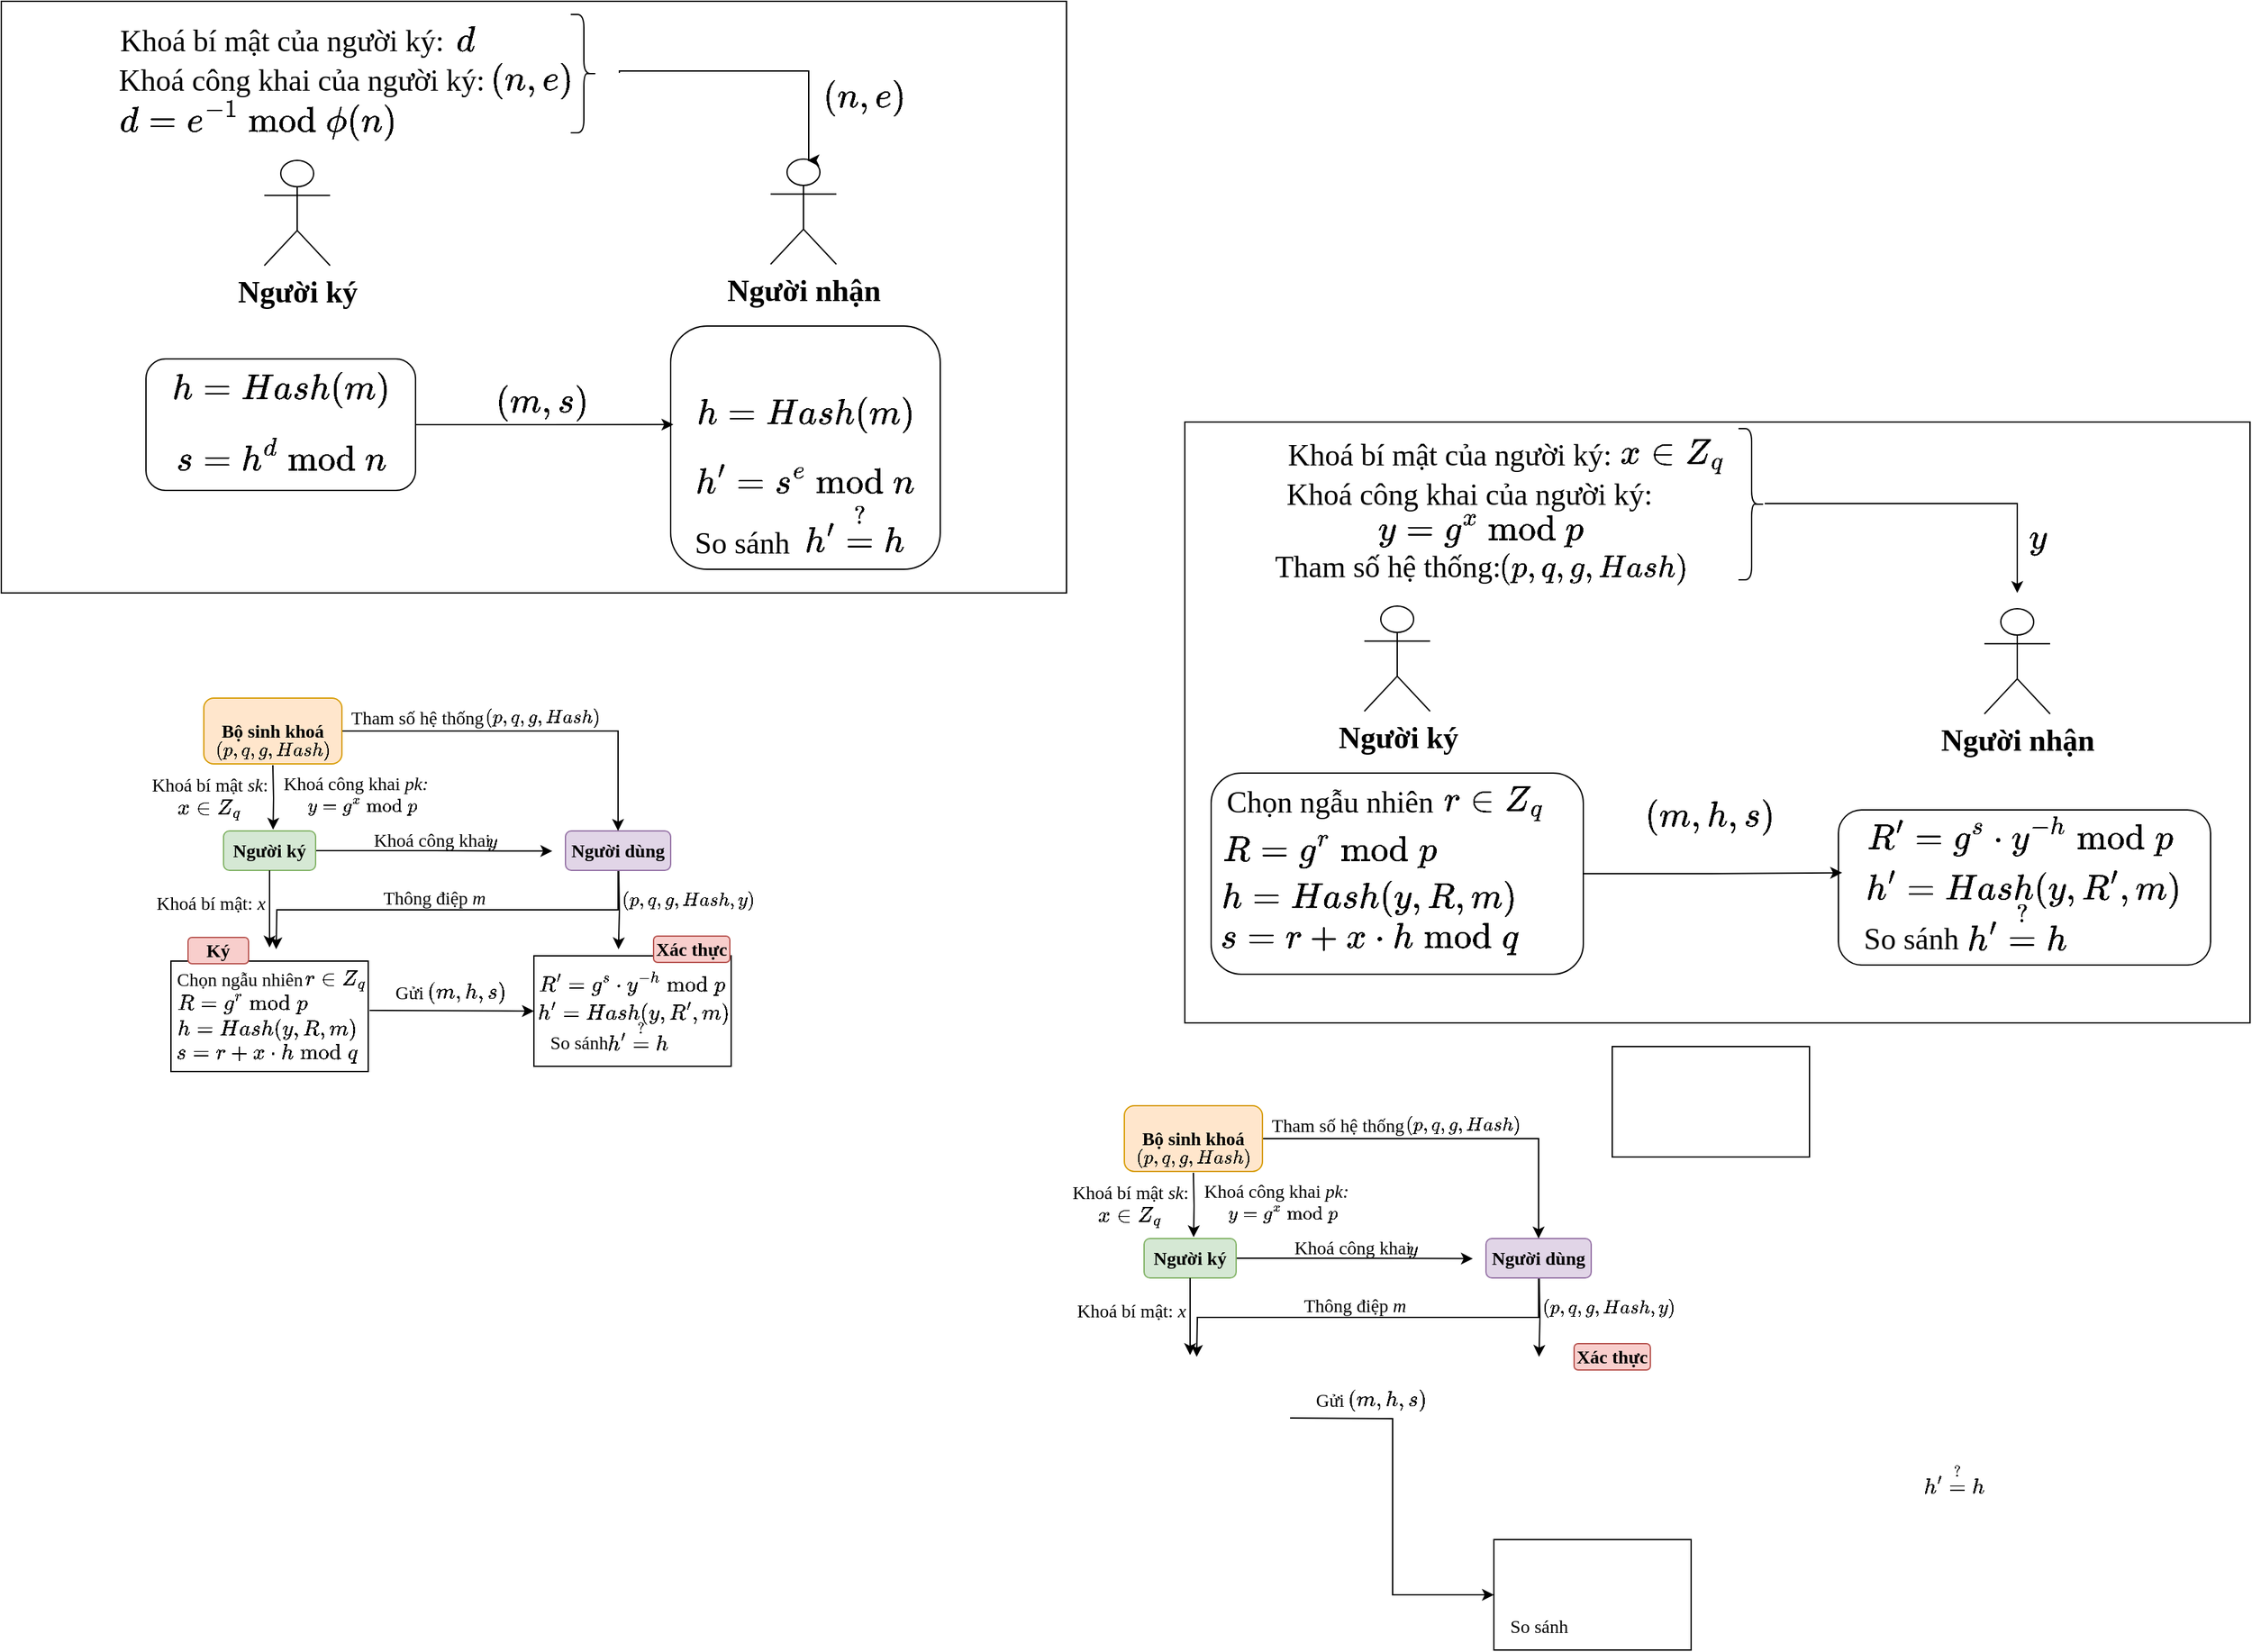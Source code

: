 <mxfile version="28.0.7">
  <diagram name="Page-1" id="D-datX1oWtXWp2vDRGbC">
    <mxGraphModel dx="2253" dy="832" grid="1" gridSize="10" guides="1" tooltips="1" connect="1" arrows="1" fold="1" page="1" pageScale="1" pageWidth="827" pageHeight="1169" math="1" shadow="0">
      <root>
        <mxCell id="0" />
        <mxCell id="1" parent="0" />
        <mxCell id="hGr5ZFkJVj5kxalqOqOy-94" value="" style="rounded=0;whiteSpace=wrap;html=1;" vertex="1" parent="1">
          <mxGeometry x="700" y="560" width="810" height="457" as="geometry" />
        </mxCell>
        <mxCell id="hGr5ZFkJVj5kxalqOqOy-98" value="" style="rounded=1;whiteSpace=wrap;html=1;" vertex="1" parent="1">
          <mxGeometry x="1197" y="855" width="283" height="118" as="geometry" />
        </mxCell>
        <mxCell id="hGr5ZFkJVj5kxalqOqOy-12" value="" style="rounded=0;whiteSpace=wrap;html=1;" vertex="1" parent="1">
          <mxGeometry x="-200" y="240" width="810" height="450" as="geometry" />
        </mxCell>
        <mxCell id="qBwJLGhYPLfwIa4ArQ2N-2" value="&lt;b&gt;&lt;font face=&quot;Times New Roman&quot; style=&quot;font-size: 23px;&quot;&gt;Người ký&lt;/font&gt;&lt;/b&gt;" style="shape=umlActor;verticalLabelPosition=bottom;verticalAlign=top;html=1;outlineConnect=0;" parent="1" vertex="1">
          <mxGeometry y="361" width="50" height="80" as="geometry" />
        </mxCell>
        <mxCell id="qBwJLGhYPLfwIa4ArQ2N-9" value="&lt;font style=&quot;font-size: 23px;&quot;&gt;$$h=Hash(m)$$&lt;/font&gt;&lt;div&gt;&lt;font style=&quot;font-size: 23px;&quot;&gt;$$s=h^d \text{ mod } n$$&lt;/font&gt;&lt;/div&gt;" style="rounded=1;whiteSpace=wrap;html=1;" parent="1" vertex="1">
          <mxGeometry x="-90" y="512" width="205" height="100" as="geometry" />
        </mxCell>
        <mxCell id="qBwJLGhYPLfwIa4ArQ2N-12" value="&lt;b&gt;&lt;font face=&quot;Times New Roman&quot; style=&quot;font-size: 23px;&quot;&gt;Người nhận&lt;/font&gt;&lt;/b&gt;" style="shape=umlActor;verticalLabelPosition=bottom;verticalAlign=top;html=1;outlineConnect=0;" parent="1" vertex="1">
          <mxGeometry x="385" y="360" width="50" height="80" as="geometry" />
        </mxCell>
        <mxCell id="qBwJLGhYPLfwIa4ArQ2N-13" value="&lt;font style=&quot;font-size: 23px;&quot;&gt;$$h=Hash(m)$$&lt;/font&gt;&lt;div&gt;&lt;font style=&quot;font-size: 23px;&quot;&gt;$$h&#39;=s^e \text{ mod } n$$&lt;/font&gt;&lt;/div&gt;" style="rounded=1;whiteSpace=wrap;html=1;" parent="1" vertex="1">
          <mxGeometry x="309" y="487" width="205" height="185" as="geometry" />
        </mxCell>
        <mxCell id="qBwJLGhYPLfwIa4ArQ2N-15" value="&lt;span style=&quot;font-size: 23px; white-space: normal;&quot;&gt;&amp;nbsp;$$h&#39;\stackrel{?}{=} h$$&lt;/span&gt;&lt;br&gt;&lt;div&gt;&lt;span style=&quot;font-size: 23px; white-space: normal;&quot;&gt;&lt;br&gt;&lt;/span&gt;&lt;/div&gt;" style="text;html=1;align=center;verticalAlign=middle;resizable=0;points=[];autosize=1;strokeColor=none;fillColor=none;" parent="1" vertex="1">
          <mxGeometry x="318" y="622" width="260" height="70" as="geometry" />
        </mxCell>
        <mxCell id="hGr5ZFkJVj5kxalqOqOy-1" value="&lt;font face=&quot;Times New Roman&quot; style=&quot;font-size: 23px;&quot;&gt;So sánh&lt;/font&gt;" style="text;html=1;align=center;verticalAlign=middle;resizable=0;points=[];autosize=1;strokeColor=none;fillColor=none;" vertex="1" parent="1">
          <mxGeometry x="313" y="632" width="100" height="40" as="geometry" />
        </mxCell>
        <mxCell id="hGr5ZFkJVj5kxalqOqOy-2" style="edgeStyle=orthogonalEdgeStyle;rounded=0;orthogonalLoop=1;jettySize=auto;html=1;entryX=0.01;entryY=0.405;entryDx=0;entryDy=0;entryPerimeter=0;" edge="1" parent="1" source="qBwJLGhYPLfwIa4ArQ2N-9" target="qBwJLGhYPLfwIa4ArQ2N-13">
          <mxGeometry relative="1" as="geometry" />
        </mxCell>
        <mxCell id="hGr5ZFkJVj5kxalqOqOy-3" value="&lt;font style=&quot;font-size: 23px;&quot;&gt;$$(m,s)$$&lt;/font&gt;" style="text;html=1;align=center;verticalAlign=middle;resizable=0;points=[];autosize=1;strokeColor=none;fillColor=none;" vertex="1" parent="1">
          <mxGeometry x="146" y="525" width="130" height="40" as="geometry" />
        </mxCell>
        <mxCell id="hGr5ZFkJVj5kxalqOqOy-4" value="&lt;font style=&quot;font-size: 23px;&quot;&gt;$$d$$&lt;/font&gt;" style="text;html=1;align=center;verticalAlign=middle;resizable=0;points=[];autosize=1;strokeColor=none;fillColor=none;" vertex="1" parent="1">
          <mxGeometry x="108" y="250" width="90" height="40" as="geometry" />
        </mxCell>
        <mxCell id="hGr5ZFkJVj5kxalqOqOy-10" style="edgeStyle=orthogonalEdgeStyle;rounded=0;orthogonalLoop=1;jettySize=auto;html=1;exitX=1;exitY=0.75;exitDx=0;exitDy=0;" edge="1" parent="1" source="hGr5ZFkJVj5kxalqOqOy-18">
          <mxGeometry relative="1" as="geometry">
            <mxPoint x="413" y="361" as="targetPoint" />
            <mxPoint x="213" y="292.45" as="sourcePoint" />
            <Array as="points">
              <mxPoint x="270" y="293" />
              <mxPoint x="414" y="293" />
            </Array>
          </mxGeometry>
        </mxCell>
        <mxCell id="hGr5ZFkJVj5kxalqOqOy-6" value="&lt;font face=&quot;Times New Roman&quot; style=&quot;font-size: 23px;&quot;&gt;Khoá bí mật của người ký:&lt;/font&gt;" style="text;html=1;align=center;verticalAlign=middle;resizable=0;points=[];autosize=1;strokeColor=none;fillColor=none;" vertex="1" parent="1">
          <mxGeometry x="-122.5" y="250" width="270" height="40" as="geometry" />
        </mxCell>
        <mxCell id="hGr5ZFkJVj5kxalqOqOy-7" value="&lt;font face=&quot;Times New Roman&quot; style=&quot;font-size: 23px;&quot;&gt;Khoá công khai của người ký:&lt;/font&gt;" style="text;html=1;align=center;verticalAlign=middle;resizable=0;points=[];autosize=1;strokeColor=none;fillColor=none;" vertex="1" parent="1">
          <mxGeometry x="-122.5" y="280" width="300" height="40" as="geometry" />
        </mxCell>
        <mxCell id="hGr5ZFkJVj5kxalqOqOy-9" value="&lt;font style=&quot;font-size: 23px;&quot;&gt;$$d=e^{-1} \text{ mod } &amp;nbsp;\phi(n)$$&lt;/font&gt;" style="text;html=1;align=center;verticalAlign=middle;resizable=0;points=[];autosize=1;strokeColor=none;fillColor=none;" vertex="1" parent="1">
          <mxGeometry x="-185.5" y="310" width="360" height="40" as="geometry" />
        </mxCell>
        <mxCell id="hGr5ZFkJVj5kxalqOqOy-11" value="&lt;span style=&quot;caret-color: rgb(0, 0, 0); color: rgb(0, 0, 0); font-family: Helvetica; font-size: 23px; font-style: normal; font-variant-caps: normal; font-weight: 400; letter-spacing: normal; text-align: center; text-indent: 0px; text-transform: none; white-space: nowrap; word-spacing: 0px; -webkit-text-stroke-width: 0px; background-color: rgb(236, 236, 236); text-decoration: none; float: none; display: inline !important;&quot;&gt;$$(n,e)$$&lt;/span&gt;" style="text;whiteSpace=wrap;html=1;" vertex="1" parent="1">
          <mxGeometry x="423" y="270" width="100" height="50" as="geometry" />
        </mxCell>
        <mxCell id="hGr5ZFkJVj5kxalqOqOy-14" value="" style="shape=curlyBracket;whiteSpace=wrap;html=1;rounded=1;flipH=1;labelPosition=right;verticalLabelPosition=middle;align=left;verticalAlign=middle;" vertex="1" parent="1">
          <mxGeometry x="233" y="250" width="20" height="90" as="geometry" />
        </mxCell>
        <mxCell id="hGr5ZFkJVj5kxalqOqOy-18" value="&lt;span style=&quot;caret-color: rgb(0, 0, 0); color: rgb(0, 0, 0); font-family: Helvetica; font-size: 23px; font-style: normal; font-variant-caps: normal; font-weight: 400; letter-spacing: normal; text-align: center; text-indent: 0px; text-transform: none; white-space: nowrap; word-spacing: 0px; -webkit-text-stroke-width: 0px; background-color: rgb(236, 236, 236); text-decoration: none; float: none; display: inline !important;&quot;&gt;$$(n,e)$$&lt;/span&gt;" style="text;whiteSpace=wrap;html=1;" vertex="1" parent="1">
          <mxGeometry x="170" y="257" width="100" height="50" as="geometry" />
        </mxCell>
        <mxCell id="hGr5ZFkJVj5kxalqOqOy-20" value="" style="rounded=0;whiteSpace=wrap;html=1;fontSize=14;" vertex="1" parent="1">
          <mxGeometry x="-71" y="970" width="150" height="84" as="geometry" />
        </mxCell>
        <mxCell id="hGr5ZFkJVj5kxalqOqOy-21" style="edgeStyle=orthogonalEdgeStyle;rounded=0;orthogonalLoop=1;jettySize=auto;html=1;exitX=1;exitY=0.5;exitDx=0;exitDy=0;fontSize=14;" edge="1" parent="1" source="hGr5ZFkJVj5kxalqOqOy-22">
          <mxGeometry relative="1" as="geometry">
            <mxPoint x="219" y="886.333" as="targetPoint" />
          </mxGeometry>
        </mxCell>
        <mxCell id="hGr5ZFkJVj5kxalqOqOy-22" value="&lt;b&gt;&lt;font face=&quot;Times New Roman&quot;&gt;Người ký&lt;/font&gt;&lt;/b&gt;" style="rounded=1;whiteSpace=wrap;html=1;fillColor=#d5e8d4;strokeColor=#82b366;fontSize=14;" vertex="1" parent="1">
          <mxGeometry x="-31" y="871" width="70" height="30" as="geometry" />
        </mxCell>
        <mxCell id="hGr5ZFkJVj5kxalqOqOy-23" style="edgeStyle=orthogonalEdgeStyle;rounded=0;orthogonalLoop=1;jettySize=auto;html=1;exitX=0.5;exitY=1;exitDx=0;exitDy=0;fontSize=14;" edge="1" parent="1" source="hGr5ZFkJVj5kxalqOqOy-25">
          <mxGeometry relative="1" as="geometry">
            <mxPoint x="9" y="961" as="targetPoint" />
          </mxGeometry>
        </mxCell>
        <mxCell id="hGr5ZFkJVj5kxalqOqOy-24" style="edgeStyle=orthogonalEdgeStyle;rounded=0;orthogonalLoop=1;jettySize=auto;html=1;exitX=0.75;exitY=1;exitDx=0;exitDy=0;fontSize=14;" edge="1" parent="1">
          <mxGeometry relative="1" as="geometry">
            <mxPoint x="269.333" y="961" as="targetPoint" />
            <mxPoint x="269.5" y="901" as="sourcePoint" />
          </mxGeometry>
        </mxCell>
        <mxCell id="hGr5ZFkJVj5kxalqOqOy-25" value="&lt;font face=&quot;Times New Roman&quot;&gt;&lt;b&gt;Người dùng&lt;/b&gt;&lt;/font&gt;" style="rounded=1;whiteSpace=wrap;html=1;fillColor=#e1d5e7;strokeColor=#9673a6;fontSize=14;" vertex="1" parent="1">
          <mxGeometry x="229" y="871" width="80" height="30" as="geometry" />
        </mxCell>
        <mxCell id="hGr5ZFkJVj5kxalqOqOy-26" style="edgeStyle=orthogonalEdgeStyle;rounded=0;orthogonalLoop=1;jettySize=auto;html=1;exitX=0.5;exitY=1;exitDx=0;exitDy=0;fontSize=14;" edge="1" parent="1">
          <mxGeometry relative="1" as="geometry">
            <mxPoint x="6.667" y="870" as="targetPoint" />
            <mxPoint x="6.5" y="821" as="sourcePoint" />
          </mxGeometry>
        </mxCell>
        <mxCell id="hGr5ZFkJVj5kxalqOqOy-27" style="edgeStyle=orthogonalEdgeStyle;rounded=0;orthogonalLoop=1;jettySize=auto;html=1;exitX=1;exitY=0.5;exitDx=0;exitDy=0;entryX=0.5;entryY=0;entryDx=0;entryDy=0;fontSize=14;" edge="1" parent="1" source="hGr5ZFkJVj5kxalqOqOy-28" target="hGr5ZFkJVj5kxalqOqOy-25">
          <mxGeometry relative="1" as="geometry" />
        </mxCell>
        <mxCell id="hGr5ZFkJVj5kxalqOqOy-28" value="&lt;font face=&quot;Times New Roman&quot;&gt;&lt;b&gt;Bộ sinh khoá&lt;/b&gt;&lt;/font&gt;" style="rounded=1;whiteSpace=wrap;html=1;fillColor=#ffe6cc;strokeColor=#d79b00;fontSize=14;" vertex="1" parent="1">
          <mxGeometry x="-46" y="770" width="105" height="50" as="geometry" />
        </mxCell>
        <mxCell id="hGr5ZFkJVj5kxalqOqOy-29" value="&lt;font face=&quot;Times New Roman&quot;&gt;Thông điệp &lt;i&gt;m&lt;/i&gt;&lt;/font&gt;" style="text;html=1;align=center;verticalAlign=middle;resizable=0;points=[];autosize=1;strokeColor=none;fillColor=none;fontSize=14;" vertex="1" parent="1">
          <mxGeometry x="79" y="907" width="100" height="30" as="geometry" />
        </mxCell>
        <mxCell id="hGr5ZFkJVj5kxalqOqOy-30" value="&lt;font face=&quot;Times New Roman&quot;&gt;Khoá bí mật &lt;i&gt;sk&lt;/i&gt;:&amp;nbsp;&lt;/font&gt;" style="text;html=1;align=center;verticalAlign=middle;resizable=0;points=[];autosize=1;strokeColor=none;fillColor=none;fontSize=14;" vertex="1" parent="1">
          <mxGeometry x="-100" y="821" width="120" height="30" as="geometry" />
        </mxCell>
        <mxCell id="hGr5ZFkJVj5kxalqOqOy-31" value="&lt;font face=&quot;Times New Roman&quot;&gt;Khoá công khai &lt;i&gt;pk:&lt;/i&gt;&amp;nbsp;&lt;/font&gt;" style="text;html=1;align=center;verticalAlign=middle;resizable=0;points=[];autosize=1;strokeColor=none;fillColor=none;fontSize=14;" vertex="1" parent="1">
          <mxGeometry x="1" y="820" width="140" height="30" as="geometry" />
        </mxCell>
        <mxCell id="hGr5ZFkJVj5kxalqOqOy-32" style="edgeStyle=orthogonalEdgeStyle;rounded=0;orthogonalLoop=1;jettySize=auto;html=1;exitX=0.5;exitY=1;exitDx=0;exitDy=0;entryX=0.588;entryY=-0.017;entryDx=0;entryDy=0;entryPerimeter=0;fontSize=14;" edge="1" parent="1" source="hGr5ZFkJVj5kxalqOqOy-22">
          <mxGeometry relative="1" as="geometry">
            <mxPoint x="3.98" y="959.64" as="targetPoint" />
          </mxGeometry>
        </mxCell>
        <mxCell id="hGr5ZFkJVj5kxalqOqOy-33" value="&lt;font face=&quot;Times New Roman&quot;&gt;Khoá bí mật: &lt;i&gt;x&lt;/i&gt;&lt;/font&gt;" style="text;html=1;align=center;verticalAlign=middle;resizable=0;points=[];autosize=1;strokeColor=none;fillColor=none;fontSize=14;" vertex="1" parent="1">
          <mxGeometry x="-96" y="911" width="110" height="30" as="geometry" />
        </mxCell>
        <mxCell id="hGr5ZFkJVj5kxalqOqOy-34" value="&lt;span style=&quot;font-family: &amp;quot;Times New Roman&amp;quot;;&quot;&gt;$$(p, q, g, Hash)$$&lt;/span&gt;" style="text;html=1;align=center;verticalAlign=middle;resizable=0;points=[];autosize=1;strokeColor=none;fillColor=none;fontSize=14;" vertex="1" parent="1">
          <mxGeometry x="-59" y="795" width="130" height="30" as="geometry" />
        </mxCell>
        <mxCell id="hGr5ZFkJVj5kxalqOqOy-35" value="&lt;font face=&quot;Times New Roman&quot;&gt;Khoá công khai&amp;nbsp;&lt;/font&gt;" style="text;html=1;align=center;verticalAlign=middle;resizable=0;points=[];autosize=1;strokeColor=none;fillColor=none;fontSize=14;" vertex="1" parent="1">
          <mxGeometry x="69" y="863.33" width="120" height="30" as="geometry" />
        </mxCell>
        <mxCell id="hGr5ZFkJVj5kxalqOqOy-36" value="&lt;span style=&quot;color: rgb(0, 0, 0); font-family: &amp;quot;Times New Roman&amp;quot;; font-style: normal; font-variant-ligatures: normal; font-variant-caps: normal; font-weight: 400; letter-spacing: normal; orphans: 2; text-align: center; text-indent: 0px; text-transform: none; widows: 2; word-spacing: 0px; -webkit-text-stroke-width: 0px; white-space: nowrap; background-color: rgb(236, 236, 236); text-decoration-thickness: initial; text-decoration-style: initial; text-decoration-color: initial; float: none; display: inline !important;&quot;&gt;$$y$$&lt;/span&gt;" style="text;whiteSpace=wrap;html=1;fontSize=14;" vertex="1" parent="1">
          <mxGeometry x="168" y="850" width="60" height="40" as="geometry" />
        </mxCell>
        <mxCell id="hGr5ZFkJVj5kxalqOqOy-37" value="&lt;span style=&quot;color: rgb(0, 0, 0); font-family: &amp;quot;Times New Roman&amp;quot;; font-style: normal; font-variant-ligatures: normal; font-variant-caps: normal; font-weight: 400; letter-spacing: normal; orphans: 2; text-align: center; text-indent: 0px; text-transform: none; widows: 2; word-spacing: 0px; -webkit-text-stroke-width: 0px; white-space: nowrap; background-color: rgb(236, 236, 236); text-decoration-thickness: initial; text-decoration-style: initial; text-decoration-color: initial; float: none; display: inline !important;&quot;&gt;$$y=g^x \bmod p$$&lt;/span&gt;" style="text;whiteSpace=wrap;html=1;fontSize=14;" vertex="1" parent="1">
          <mxGeometry x="31" y="824.33" width="120" height="40" as="geometry" />
        </mxCell>
        <mxCell id="hGr5ZFkJVj5kxalqOqOy-38" style="edgeStyle=orthogonalEdgeStyle;rounded=0;orthogonalLoop=1;jettySize=auto;html=1;exitX=1;exitY=0.5;exitDx=0;exitDy=0;entryX=0;entryY=0.5;entryDx=0;entryDy=0;fontSize=14;" edge="1" parent="1" target="hGr5ZFkJVj5kxalqOqOy-42">
          <mxGeometry relative="1" as="geometry">
            <mxPoint x="80" y="1007.5" as="sourcePoint" />
          </mxGeometry>
        </mxCell>
        <mxCell id="hGr5ZFkJVj5kxalqOqOy-39" value="$$R=g^r \bmod p$$" style="text;html=1;align=center;verticalAlign=middle;resizable=0;points=[];autosize=1;strokeColor=none;fillColor=none;fontSize=14;" vertex="1" parent="1">
          <mxGeometry x="-92" y="987" width="150" height="30" as="geometry" />
        </mxCell>
        <mxCell id="hGr5ZFkJVj5kxalqOqOy-40" value="$$h=Hash(y, R, m)$$" style="text;html=1;align=center;verticalAlign=middle;resizable=0;points=[];autosize=1;strokeColor=none;fillColor=none;fontSize=14;" vertex="1" parent="1">
          <mxGeometry x="-78" y="1007" width="160" height="30" as="geometry" />
        </mxCell>
        <mxCell id="hGr5ZFkJVj5kxalqOqOy-41" value="$$s=r+x\cdot h&amp;nbsp; \bmod q$$" style="text;html=1;align=center;verticalAlign=middle;resizable=0;points=[];autosize=1;strokeColor=none;fillColor=none;fontSize=14;" vertex="1" parent="1">
          <mxGeometry x="-93" y="1025" width="190" height="30" as="geometry" />
        </mxCell>
        <mxCell id="hGr5ZFkJVj5kxalqOqOy-42" value="" style="rounded=0;whiteSpace=wrap;html=1;fontSize=14;" vertex="1" parent="1">
          <mxGeometry x="205" y="966" width="150" height="84" as="geometry" />
        </mxCell>
        <mxCell id="hGr5ZFkJVj5kxalqOqOy-43" value="&lt;font face=&quot;Times New Roman&quot;&gt;Gửi&lt;/font&gt;" style="text;html=1;align=center;verticalAlign=middle;resizable=0;points=[];autosize=1;strokeColor=none;fillColor=none;fontSize=14;" vertex="1" parent="1">
          <mxGeometry x="85" y="979" width="50" height="30" as="geometry" />
        </mxCell>
        <mxCell id="hGr5ZFkJVj5kxalqOqOy-44" value="$$(m, h, s)$$" style="text;html=1;align=center;verticalAlign=middle;resizable=0;points=[];autosize=1;strokeColor=none;fillColor=none;fontSize=14;" vertex="1" parent="1">
          <mxGeometry x="99" y="979" width="110" height="30" as="geometry" />
        </mxCell>
        <mxCell id="hGr5ZFkJVj5kxalqOqOy-45" value="$$R&#39;=g^s\cdot y^{-h} \bmod p$$" style="text;html=1;align=center;verticalAlign=middle;resizable=0;points=[];autosize=1;strokeColor=none;fillColor=none;fontSize=14;" vertex="1" parent="1">
          <mxGeometry x="169" y="972" width="220" height="30" as="geometry" />
        </mxCell>
        <mxCell id="hGr5ZFkJVj5kxalqOqOy-46" value="$$h&#39;=Hash(y, R&#39;, m)$$" style="text;html=1;align=center;verticalAlign=middle;resizable=0;points=[];autosize=1;strokeColor=none;fillColor=none;fontSize=14;" vertex="1" parent="1">
          <mxGeometry x="200" y="994" width="160" height="30" as="geometry" />
        </mxCell>
        <mxCell id="hGr5ZFkJVj5kxalqOqOy-47" value="$$h&#39; \stackrel{?}{=} h$$" style="text;html=1;align=center;verticalAlign=middle;resizable=0;points=[];autosize=1;strokeColor=none;fillColor=none;fontSize=14;" vertex="1" parent="1">
          <mxGeometry x="199" y="1013" width="170" height="30" as="geometry" />
        </mxCell>
        <mxCell id="hGr5ZFkJVj5kxalqOqOy-48" value="&lt;font face=&quot;Times New Roman&quot;&gt;So sánh&lt;/font&gt;" style="text;html=1;align=center;verticalAlign=middle;resizable=0;points=[];autosize=1;strokeColor=none;fillColor=none;fontSize=14;" vertex="1" parent="1">
          <mxGeometry x="204" y="1017" width="70" height="30" as="geometry" />
        </mxCell>
        <mxCell id="hGr5ZFkJVj5kxalqOqOy-49" value="&lt;font face=&quot;Times New Roman&quot;&gt;Chọn ngẫu nhiên&lt;/font&gt;" style="text;html=1;align=center;verticalAlign=middle;resizable=0;points=[];autosize=1;strokeColor=none;fillColor=none;fontSize=14;" vertex="1" parent="1">
          <mxGeometry x="-79.5" y="969" width="120" height="30" as="geometry" />
        </mxCell>
        <mxCell id="hGr5ZFkJVj5kxalqOqOy-50" value="$$r\in Z_q$$" style="text;html=1;align=center;verticalAlign=middle;resizable=0;points=[];autosize=1;strokeColor=none;fillColor=none;fontSize=14;" vertex="1" parent="1">
          <mxGeometry x="3.5" y="969" width="100" height="30" as="geometry" />
        </mxCell>
        <mxCell id="hGr5ZFkJVj5kxalqOqOy-51" value="&lt;font face=&quot;Times New Roman&quot;&gt;&lt;b&gt;Ký&lt;/b&gt;&lt;/font&gt;" style="rounded=1;whiteSpace=wrap;html=1;fillColor=#f8cecc;strokeColor=#b85450;fontSize=14;" vertex="1" parent="1">
          <mxGeometry x="-58" y="952" width="46" height="20" as="geometry" />
        </mxCell>
        <mxCell id="hGr5ZFkJVj5kxalqOqOy-52" value="&lt;font face=&quot;Times New Roman&quot;&gt;&lt;b&gt;Xác thực&lt;/b&gt;&lt;/font&gt;" style="rounded=1;whiteSpace=wrap;html=1;fillColor=#f8cecc;strokeColor=#b85450;fontSize=14;" vertex="1" parent="1">
          <mxGeometry x="296" y="951" width="58" height="20" as="geometry" />
        </mxCell>
        <mxCell id="hGr5ZFkJVj5kxalqOqOy-53" value="$$x\in Z_q$$" style="text;html=1;align=center;verticalAlign=middle;resizable=0;points=[];autosize=1;strokeColor=none;fillColor=none;fontSize=14;" vertex="1" parent="1">
          <mxGeometry x="-92" y="839.33" width="100" height="30" as="geometry" />
        </mxCell>
        <mxCell id="hGr5ZFkJVj5kxalqOqOy-54" value="&lt;span style=&quot;font-family: &amp;quot;Times New Roman&amp;quot;;&quot;&gt;$$(p, q, g, Hash, y)$$&lt;/span&gt;" style="text;html=1;align=center;verticalAlign=middle;resizable=0;points=[];autosize=1;strokeColor=none;fillColor=none;fontSize=14;" vertex="1" parent="1">
          <mxGeometry x="247" y="909" width="150" height="30" as="geometry" />
        </mxCell>
        <mxCell id="hGr5ZFkJVj5kxalqOqOy-55" value="&lt;span style=&quot;font-family: &amp;quot;Times New Roman&amp;quot;;&quot;&gt;$$(p, q, g, Hash)$$&lt;/span&gt;" style="text;html=1;align=center;verticalAlign=middle;resizable=0;points=[];autosize=1;strokeColor=none;fillColor=none;fontSize=14;" vertex="1" parent="1">
          <mxGeometry x="146" y="770" width="130" height="30" as="geometry" />
        </mxCell>
        <mxCell id="hGr5ZFkJVj5kxalqOqOy-56" value="&lt;font face=&quot;Times New Roman&quot;&gt;Tham số hệ thống&lt;/font&gt;" style="text;html=1;align=center;verticalAlign=middle;resizable=0;points=[];autosize=1;strokeColor=none;fillColor=none;fontSize=14;" vertex="1" parent="1">
          <mxGeometry x="56" y="770" width="120" height="30" as="geometry" />
        </mxCell>
        <mxCell id="hGr5ZFkJVj5kxalqOqOy-58" style="edgeStyle=orthogonalEdgeStyle;rounded=0;orthogonalLoop=1;jettySize=auto;html=1;exitX=1;exitY=0.5;exitDx=0;exitDy=0;fontSize=14;" edge="1" parent="1" source="hGr5ZFkJVj5kxalqOqOy-59">
          <mxGeometry relative="1" as="geometry">
            <mxPoint x="919" y="1196.333" as="targetPoint" />
          </mxGeometry>
        </mxCell>
        <mxCell id="hGr5ZFkJVj5kxalqOqOy-59" value="&lt;b&gt;&lt;font face=&quot;Times New Roman&quot;&gt;Người ký&lt;/font&gt;&lt;/b&gt;" style="rounded=1;whiteSpace=wrap;html=1;fillColor=#d5e8d4;strokeColor=#82b366;fontSize=14;" vertex="1" parent="1">
          <mxGeometry x="669" y="1181" width="70" height="30" as="geometry" />
        </mxCell>
        <mxCell id="hGr5ZFkJVj5kxalqOqOy-60" style="edgeStyle=orthogonalEdgeStyle;rounded=0;orthogonalLoop=1;jettySize=auto;html=1;exitX=0.5;exitY=1;exitDx=0;exitDy=0;fontSize=14;" edge="1" parent="1" source="hGr5ZFkJVj5kxalqOqOy-62">
          <mxGeometry relative="1" as="geometry">
            <mxPoint x="709" y="1271" as="targetPoint" />
          </mxGeometry>
        </mxCell>
        <mxCell id="hGr5ZFkJVj5kxalqOqOy-61" style="edgeStyle=orthogonalEdgeStyle;rounded=0;orthogonalLoop=1;jettySize=auto;html=1;exitX=0.75;exitY=1;exitDx=0;exitDy=0;fontSize=14;" edge="1" parent="1">
          <mxGeometry relative="1" as="geometry">
            <mxPoint x="969.333" y="1271" as="targetPoint" />
            <mxPoint x="969.5" y="1211" as="sourcePoint" />
          </mxGeometry>
        </mxCell>
        <mxCell id="hGr5ZFkJVj5kxalqOqOy-62" value="&lt;font face=&quot;Times New Roman&quot;&gt;&lt;b&gt;Người dùng&lt;/b&gt;&lt;/font&gt;" style="rounded=1;whiteSpace=wrap;html=1;fillColor=#e1d5e7;strokeColor=#9673a6;fontSize=14;" vertex="1" parent="1">
          <mxGeometry x="929" y="1181" width="80" height="30" as="geometry" />
        </mxCell>
        <mxCell id="hGr5ZFkJVj5kxalqOqOy-63" style="edgeStyle=orthogonalEdgeStyle;rounded=0;orthogonalLoop=1;jettySize=auto;html=1;exitX=0.5;exitY=1;exitDx=0;exitDy=0;fontSize=14;" edge="1" parent="1">
          <mxGeometry relative="1" as="geometry">
            <mxPoint x="706.667" y="1180" as="targetPoint" />
            <mxPoint x="706.5" y="1131" as="sourcePoint" />
          </mxGeometry>
        </mxCell>
        <mxCell id="hGr5ZFkJVj5kxalqOqOy-64" style="edgeStyle=orthogonalEdgeStyle;rounded=0;orthogonalLoop=1;jettySize=auto;html=1;exitX=1;exitY=0.5;exitDx=0;exitDy=0;entryX=0.5;entryY=0;entryDx=0;entryDy=0;fontSize=14;" edge="1" parent="1" source="hGr5ZFkJVj5kxalqOqOy-65" target="hGr5ZFkJVj5kxalqOqOy-62">
          <mxGeometry relative="1" as="geometry" />
        </mxCell>
        <mxCell id="hGr5ZFkJVj5kxalqOqOy-65" value="&lt;font face=&quot;Times New Roman&quot;&gt;&lt;b&gt;Bộ sinh khoá&lt;/b&gt;&lt;/font&gt;" style="rounded=1;whiteSpace=wrap;html=1;fillColor=#ffe6cc;strokeColor=#d79b00;fontSize=14;" vertex="1" parent="1">
          <mxGeometry x="654" y="1080" width="105" height="50" as="geometry" />
        </mxCell>
        <mxCell id="hGr5ZFkJVj5kxalqOqOy-66" value="&lt;font face=&quot;Times New Roman&quot;&gt;Thông điệp &lt;i&gt;m&lt;/i&gt;&lt;/font&gt;" style="text;html=1;align=center;verticalAlign=middle;resizable=0;points=[];autosize=1;strokeColor=none;fillColor=none;fontSize=14;" vertex="1" parent="1">
          <mxGeometry x="779" y="1217" width="100" height="30" as="geometry" />
        </mxCell>
        <mxCell id="hGr5ZFkJVj5kxalqOqOy-67" value="&lt;font face=&quot;Times New Roman&quot;&gt;Khoá bí mật &lt;i&gt;sk&lt;/i&gt;:&amp;nbsp;&lt;/font&gt;" style="text;html=1;align=center;verticalAlign=middle;resizable=0;points=[];autosize=1;strokeColor=none;fillColor=none;fontSize=14;" vertex="1" parent="1">
          <mxGeometry x="600" y="1131" width="120" height="30" as="geometry" />
        </mxCell>
        <mxCell id="hGr5ZFkJVj5kxalqOqOy-68" value="&lt;font face=&quot;Times New Roman&quot;&gt;Khoá công khai &lt;i&gt;pk:&lt;/i&gt;&amp;nbsp;&lt;/font&gt;" style="text;html=1;align=center;verticalAlign=middle;resizable=0;points=[];autosize=1;strokeColor=none;fillColor=none;fontSize=14;" vertex="1" parent="1">
          <mxGeometry x="701" y="1130" width="140" height="30" as="geometry" />
        </mxCell>
        <mxCell id="hGr5ZFkJVj5kxalqOqOy-69" style="edgeStyle=orthogonalEdgeStyle;rounded=0;orthogonalLoop=1;jettySize=auto;html=1;exitX=0.5;exitY=1;exitDx=0;exitDy=0;entryX=0.588;entryY=-0.017;entryDx=0;entryDy=0;entryPerimeter=0;fontSize=14;" edge="1" parent="1" source="hGr5ZFkJVj5kxalqOqOy-59">
          <mxGeometry relative="1" as="geometry">
            <mxPoint x="703.98" y="1269.64" as="targetPoint" />
          </mxGeometry>
        </mxCell>
        <mxCell id="hGr5ZFkJVj5kxalqOqOy-70" value="&lt;font face=&quot;Times New Roman&quot;&gt;Khoá bí mật: &lt;i&gt;x&lt;/i&gt;&lt;/font&gt;" style="text;html=1;align=center;verticalAlign=middle;resizable=0;points=[];autosize=1;strokeColor=none;fillColor=none;fontSize=14;" vertex="1" parent="1">
          <mxGeometry x="604" y="1221" width="110" height="30" as="geometry" />
        </mxCell>
        <mxCell id="hGr5ZFkJVj5kxalqOqOy-71" value="&lt;span style=&quot;font-family: &amp;quot;Times New Roman&amp;quot;;&quot;&gt;$$(p, q, g, Hash)$$&lt;/span&gt;" style="text;html=1;align=center;verticalAlign=middle;resizable=0;points=[];autosize=1;strokeColor=none;fillColor=none;fontSize=14;" vertex="1" parent="1">
          <mxGeometry x="641" y="1105" width="130" height="30" as="geometry" />
        </mxCell>
        <mxCell id="hGr5ZFkJVj5kxalqOqOy-72" value="&lt;font face=&quot;Times New Roman&quot;&gt;Khoá công khai&amp;nbsp;&lt;/font&gt;" style="text;html=1;align=center;verticalAlign=middle;resizable=0;points=[];autosize=1;strokeColor=none;fillColor=none;fontSize=14;" vertex="1" parent="1">
          <mxGeometry x="769" y="1173.33" width="120" height="30" as="geometry" />
        </mxCell>
        <mxCell id="hGr5ZFkJVj5kxalqOqOy-73" value="&lt;span style=&quot;color: rgb(0, 0, 0); font-family: &amp;quot;Times New Roman&amp;quot;; font-style: normal; font-variant-ligatures: normal; font-variant-caps: normal; font-weight: 400; letter-spacing: normal; orphans: 2; text-align: center; text-indent: 0px; text-transform: none; widows: 2; word-spacing: 0px; -webkit-text-stroke-width: 0px; white-space: nowrap; background-color: rgb(236, 236, 236); text-decoration-thickness: initial; text-decoration-style: initial; text-decoration-color: initial; float: none; display: inline !important;&quot;&gt;$$y$$&lt;/span&gt;" style="text;whiteSpace=wrap;html=1;fontSize=14;" vertex="1" parent="1">
          <mxGeometry x="868" y="1160" width="60" height="40" as="geometry" />
        </mxCell>
        <mxCell id="hGr5ZFkJVj5kxalqOqOy-74" value="&lt;span style=&quot;color: rgb(0, 0, 0); font-family: &amp;quot;Times New Roman&amp;quot;; font-style: normal; font-variant-ligatures: normal; font-variant-caps: normal; font-weight: 400; letter-spacing: normal; orphans: 2; text-align: center; text-indent: 0px; text-transform: none; widows: 2; word-spacing: 0px; -webkit-text-stroke-width: 0px; white-space: nowrap; background-color: rgb(236, 236, 236); text-decoration-thickness: initial; text-decoration-style: initial; text-decoration-color: initial; float: none; display: inline !important;&quot;&gt;$$y=g^x \bmod p$$&lt;/span&gt;" style="text;whiteSpace=wrap;html=1;fontSize=14;" vertex="1" parent="1">
          <mxGeometry x="731" y="1134.33" width="120" height="40" as="geometry" />
        </mxCell>
        <mxCell id="hGr5ZFkJVj5kxalqOqOy-75" style="edgeStyle=orthogonalEdgeStyle;rounded=0;orthogonalLoop=1;jettySize=auto;html=1;exitX=1;exitY=0.5;exitDx=0;exitDy=0;entryX=0;entryY=0.5;entryDx=0;entryDy=0;fontSize=14;" edge="1" parent="1" target="hGr5ZFkJVj5kxalqOqOy-79">
          <mxGeometry relative="1" as="geometry">
            <mxPoint x="780" y="1317.5" as="sourcePoint" />
          </mxGeometry>
        </mxCell>
        <mxCell id="hGr5ZFkJVj5kxalqOqOy-79" value="" style="rounded=0;whiteSpace=wrap;html=1;fontSize=14;" vertex="1" parent="1">
          <mxGeometry x="935" y="1410" width="150" height="84" as="geometry" />
        </mxCell>
        <mxCell id="hGr5ZFkJVj5kxalqOqOy-80" value="&lt;font face=&quot;Times New Roman&quot;&gt;Gửi&lt;/font&gt;" style="text;html=1;align=center;verticalAlign=middle;resizable=0;points=[];autosize=1;strokeColor=none;fillColor=none;fontSize=14;" vertex="1" parent="1">
          <mxGeometry x="785" y="1289" width="50" height="30" as="geometry" />
        </mxCell>
        <mxCell id="hGr5ZFkJVj5kxalqOqOy-81" value="$$(m, h, s)$$" style="text;html=1;align=center;verticalAlign=middle;resizable=0;points=[];autosize=1;strokeColor=none;fillColor=none;fontSize=14;" vertex="1" parent="1">
          <mxGeometry x="799" y="1289" width="110" height="30" as="geometry" />
        </mxCell>
        <mxCell id="hGr5ZFkJVj5kxalqOqOy-82" value="&lt;font style=&quot;font-size: 23px;&quot;&gt;$$R&#39;=g^s\cdot y^{-h} \bmod p$$&lt;/font&gt;" style="text;html=1;align=center;verticalAlign=middle;resizable=0;points=[];autosize=1;strokeColor=none;fillColor=none;fontSize=14;" vertex="1" parent="1">
          <mxGeometry x="1160" y="855" width="350" height="40" as="geometry" />
        </mxCell>
        <mxCell id="hGr5ZFkJVj5kxalqOqOy-83" value="&lt;font style=&quot;font-size: 23px;&quot;&gt;$$h&#39;=Hash(y, R&#39;, m)$$&lt;/font&gt;" style="text;html=1;align=center;verticalAlign=middle;resizable=0;points=[];autosize=1;strokeColor=none;fillColor=none;fontSize=14;" vertex="1" parent="1">
          <mxGeometry x="1212" y="895" width="250" height="40" as="geometry" />
        </mxCell>
        <mxCell id="hGr5ZFkJVj5kxalqOqOy-84" value="$$h&#39; \stackrel{?}{=} h$$" style="text;html=1;align=center;verticalAlign=middle;resizable=0;points=[];autosize=1;strokeColor=none;fillColor=none;fontSize=14;" vertex="1" parent="1">
          <mxGeometry x="1200" y="1350" width="170" height="30" as="geometry" />
        </mxCell>
        <mxCell id="hGr5ZFkJVj5kxalqOqOy-85" value="&lt;font face=&quot;Times New Roman&quot;&gt;So sánh&lt;/font&gt;" style="text;html=1;align=center;verticalAlign=middle;resizable=0;points=[];autosize=1;strokeColor=none;fillColor=none;fontSize=14;" vertex="1" parent="1">
          <mxGeometry x="934" y="1461" width="70" height="30" as="geometry" />
        </mxCell>
        <mxCell id="hGr5ZFkJVj5kxalqOqOy-89" value="&lt;font face=&quot;Times New Roman&quot;&gt;&lt;b&gt;Xác thực&lt;/b&gt;&lt;/font&gt;" style="rounded=1;whiteSpace=wrap;html=1;fillColor=#f8cecc;strokeColor=#b85450;fontSize=14;" vertex="1" parent="1">
          <mxGeometry x="996" y="1261" width="58" height="20" as="geometry" />
        </mxCell>
        <mxCell id="hGr5ZFkJVj5kxalqOqOy-90" value="$$x\in Z_q$$" style="text;html=1;align=center;verticalAlign=middle;resizable=0;points=[];autosize=1;strokeColor=none;fillColor=none;fontSize=14;" vertex="1" parent="1">
          <mxGeometry x="608" y="1149.33" width="100" height="30" as="geometry" />
        </mxCell>
        <mxCell id="hGr5ZFkJVj5kxalqOqOy-91" value="&lt;span style=&quot;font-family: &amp;quot;Times New Roman&amp;quot;;&quot;&gt;$$(p, q, g, Hash, y)$$&lt;/span&gt;" style="text;html=1;align=center;verticalAlign=middle;resizable=0;points=[];autosize=1;strokeColor=none;fillColor=none;fontSize=14;" vertex="1" parent="1">
          <mxGeometry x="947" y="1219" width="150" height="30" as="geometry" />
        </mxCell>
        <mxCell id="hGr5ZFkJVj5kxalqOqOy-92" value="&lt;span style=&quot;font-family: &amp;quot;Times New Roman&amp;quot;;&quot;&gt;$$(p, q, g, Hash)$$&lt;/span&gt;" style="text;html=1;align=center;verticalAlign=middle;resizable=0;points=[];autosize=1;strokeColor=none;fillColor=none;fontSize=14;" vertex="1" parent="1">
          <mxGeometry x="846" y="1080" width="130" height="30" as="geometry" />
        </mxCell>
        <mxCell id="hGr5ZFkJVj5kxalqOqOy-93" value="&lt;font face=&quot;Times New Roman&quot;&gt;Tham số hệ thống&lt;/font&gt;" style="text;html=1;align=center;verticalAlign=middle;resizable=0;points=[];autosize=1;strokeColor=none;fillColor=none;fontSize=14;" vertex="1" parent="1">
          <mxGeometry x="756" y="1080" width="120" height="30" as="geometry" />
        </mxCell>
        <mxCell id="hGr5ZFkJVj5kxalqOqOy-95" value="&lt;b&gt;&lt;font face=&quot;Times New Roman&quot; style=&quot;font-size: 23px;&quot;&gt;Người ký&lt;/font&gt;&lt;/b&gt;" style="shape=umlActor;verticalLabelPosition=bottom;verticalAlign=top;html=1;outlineConnect=0;" vertex="1" parent="1">
          <mxGeometry x="836.5" y="700" width="50" height="80" as="geometry" />
        </mxCell>
        <mxCell id="hGr5ZFkJVj5kxalqOqOy-96" value="" style="rounded=1;whiteSpace=wrap;html=1;" vertex="1" parent="1">
          <mxGeometry x="720" y="827" width="283" height="153" as="geometry" />
        </mxCell>
        <mxCell id="hGr5ZFkJVj5kxalqOqOy-97" value="&lt;b&gt;&lt;font face=&quot;Times New Roman&quot; style=&quot;font-size: 23px;&quot;&gt;Người nhận&lt;/font&gt;&lt;/b&gt;" style="shape=umlActor;verticalLabelPosition=bottom;verticalAlign=top;html=1;outlineConnect=0;" vertex="1" parent="1">
          <mxGeometry x="1308" y="702" width="50" height="80" as="geometry" />
        </mxCell>
        <mxCell id="hGr5ZFkJVj5kxalqOqOy-99" value="&lt;span style=&quot;font-size: 23px; white-space: normal;&quot;&gt;&amp;nbsp;$$h&#39;\stackrel{?}{=} h$$&lt;/span&gt;&lt;br&gt;&lt;div&gt;&lt;span style=&quot;font-size: 23px; white-space: normal;&quot;&gt;&lt;br&gt;&lt;/span&gt;&lt;/div&gt;" style="text;html=1;align=center;verticalAlign=middle;resizable=0;points=[];autosize=1;strokeColor=none;fillColor=none;" vertex="1" parent="1">
          <mxGeometry x="1202" y="925" width="260" height="70" as="geometry" />
        </mxCell>
        <mxCell id="hGr5ZFkJVj5kxalqOqOy-100" value="&lt;font face=&quot;Times New Roman&quot; style=&quot;font-size: 23px;&quot;&gt;So sánh&lt;/font&gt;" style="text;html=1;align=center;verticalAlign=middle;resizable=0;points=[];autosize=1;strokeColor=none;fillColor=none;" vertex="1" parent="1">
          <mxGeometry x="1202" y="933" width="100" height="40" as="geometry" />
        </mxCell>
        <mxCell id="hGr5ZFkJVj5kxalqOqOy-101" style="edgeStyle=orthogonalEdgeStyle;rounded=0;orthogonalLoop=1;jettySize=auto;html=1;entryX=0.01;entryY=0.405;entryDx=0;entryDy=0;entryPerimeter=0;" edge="1" parent="1" source="hGr5ZFkJVj5kxalqOqOy-96" target="hGr5ZFkJVj5kxalqOqOy-98">
          <mxGeometry relative="1" as="geometry" />
        </mxCell>
        <mxCell id="hGr5ZFkJVj5kxalqOqOy-102" value="&lt;font style=&quot;font-size: 23px;&quot;&gt;$$(m, h, s)$$&lt;/font&gt;" style="text;html=1;align=center;verticalAlign=middle;resizable=0;points=[];autosize=1;strokeColor=none;fillColor=none;" vertex="1" parent="1">
          <mxGeometry x="1019" y="840" width="160" height="40" as="geometry" />
        </mxCell>
        <mxCell id="hGr5ZFkJVj5kxalqOqOy-103" value="&lt;font style=&quot;font-size: 23px;&quot;&gt;$$x\in Z_q$$&lt;/font&gt;" style="text;html=1;align=center;verticalAlign=middle;resizable=0;points=[];autosize=1;strokeColor=none;fillColor=none;" vertex="1" parent="1">
          <mxGeometry x="990" y="565" width="160" height="40" as="geometry" />
        </mxCell>
        <mxCell id="hGr5ZFkJVj5kxalqOqOy-105" value="&lt;font face=&quot;Times New Roman&quot; style=&quot;font-size: 23px;&quot;&gt;Khoá bí mật của người ký:&lt;/font&gt;" style="text;html=1;align=center;verticalAlign=middle;resizable=0;points=[];autosize=1;strokeColor=none;fillColor=none;" vertex="1" parent="1">
          <mxGeometry x="765.5" y="565" width="270" height="40" as="geometry" />
        </mxCell>
        <mxCell id="hGr5ZFkJVj5kxalqOqOy-106" value="&lt;font face=&quot;Times New Roman&quot; style=&quot;font-size: 23px;&quot;&gt;Khoá công khai của người ký:&lt;/font&gt;" style="text;html=1;align=center;verticalAlign=middle;resizable=0;points=[];autosize=1;strokeColor=none;fillColor=none;" vertex="1" parent="1">
          <mxGeometry x="765.5" y="595" width="300" height="40" as="geometry" />
        </mxCell>
        <mxCell id="hGr5ZFkJVj5kxalqOqOy-107" value="&lt;font style=&quot;font-size: 23px;&quot;&gt;$$y=g^x \text{ mod } &amp;nbsp;p$$&lt;/font&gt;" style="text;html=1;align=center;verticalAlign=middle;resizable=0;points=[];autosize=1;strokeColor=none;fillColor=none;" vertex="1" parent="1">
          <mxGeometry x="785" y="622" width="280" height="40" as="geometry" />
        </mxCell>
        <mxCell id="hGr5ZFkJVj5kxalqOqOy-108" value="&lt;span style=&quot;caret-color: rgb(0, 0, 0); color: rgb(0, 0, 0); font-family: Helvetica; font-size: 23px; font-style: normal; font-variant-caps: normal; font-weight: 400; letter-spacing: normal; text-align: center; text-indent: 0px; text-transform: none; white-space: nowrap; word-spacing: 0px; -webkit-text-stroke-width: 0px; background-color: rgb(236, 236, 236); text-decoration: none; float: none; display: inline !important;&quot;&gt;$$y$$&lt;/span&gt;" style="text;whiteSpace=wrap;html=1;" vertex="1" parent="1">
          <mxGeometry x="1340" y="605" width="100" height="50" as="geometry" />
        </mxCell>
        <mxCell id="hGr5ZFkJVj5kxalqOqOy-109" value="" style="shape=curlyBracket;whiteSpace=wrap;html=1;rounded=1;flipH=1;labelPosition=right;verticalLabelPosition=middle;align=left;verticalAlign=middle;" vertex="1" parent="1">
          <mxGeometry x="1121" y="565" width="20" height="115" as="geometry" />
        </mxCell>
        <mxCell id="hGr5ZFkJVj5kxalqOqOy-113" value="" style="rounded=0;whiteSpace=wrap;html=1;fontSize=14;" vertex="1" parent="1">
          <mxGeometry x="1025" y="1035" width="150" height="84" as="geometry" />
        </mxCell>
        <mxCell id="hGr5ZFkJVj5kxalqOqOy-114" value="&lt;font style=&quot;font-size: 23px;&quot;&gt;$$R=g^r \bmod p$$&lt;/font&gt;" style="text;html=1;align=center;verticalAlign=middle;resizable=0;points=[];autosize=1;strokeColor=none;fillColor=none;fontSize=14;" vertex="1" parent="1">
          <mxGeometry x="695" y="866" width="230" height="40" as="geometry" />
        </mxCell>
        <mxCell id="hGr5ZFkJVj5kxalqOqOy-115" value="&lt;font style=&quot;font-size: 23px;&quot;&gt;$$h=Hash(y, R, m)$$&lt;/font&gt;" style="text;html=1;align=center;verticalAlign=middle;resizable=0;points=[];autosize=1;strokeColor=none;fillColor=none;fontSize=14;" vertex="1" parent="1">
          <mxGeometry x="720" y="902" width="240" height="40" as="geometry" />
        </mxCell>
        <mxCell id="hGr5ZFkJVj5kxalqOqOy-116" value="&lt;font style=&quot;font-size: 23px;&quot;&gt;$$s=r+x\cdot h&amp;nbsp; \bmod q$$&lt;/font&gt;" style="text;html=1;align=center;verticalAlign=middle;resizable=0;points=[];autosize=1;strokeColor=none;fillColor=none;fontSize=14;" vertex="1" parent="1">
          <mxGeometry x="690" y="932" width="300" height="40" as="geometry" />
        </mxCell>
        <mxCell id="hGr5ZFkJVj5kxalqOqOy-117" value="&lt;font style=&quot;font-size: 23px;&quot; face=&quot;Times New Roman&quot;&gt;Chọn ngẫu nhiên&lt;/font&gt;" style="text;html=1;align=center;verticalAlign=middle;resizable=0;points=[];autosize=1;strokeColor=none;fillColor=none;fontSize=14;" vertex="1" parent="1">
          <mxGeometry x="720" y="829.33" width="180" height="40" as="geometry" />
        </mxCell>
        <mxCell id="hGr5ZFkJVj5kxalqOqOy-119" value="&lt;font style=&quot;font-size: 23px;&quot;&gt;$$r\in Z_q$$&lt;/font&gt;" style="text;html=1;align=center;verticalAlign=middle;resizable=0;points=[];autosize=1;strokeColor=none;fillColor=none;fontSize=14;" vertex="1" parent="1">
          <mxGeometry x="859" y="829.33" width="150" height="40" as="geometry" />
        </mxCell>
        <mxCell id="hGr5ZFkJVj5kxalqOqOy-120" value="&lt;span style=&quot;font-family: &amp;quot;Times New Roman&amp;quot;;&quot;&gt;&lt;font style=&quot;font-size: 23px;&quot;&gt;$$(p, q, g, Hash)$$&lt;/font&gt;&lt;/span&gt;" style="text;html=1;align=center;verticalAlign=middle;resizable=0;points=[];autosize=1;strokeColor=none;fillColor=none;fontSize=14;" vertex="1" parent="1">
          <mxGeometry x="910" y="650" width="200" height="40" as="geometry" />
        </mxCell>
        <mxCell id="hGr5ZFkJVj5kxalqOqOy-121" value="&lt;font style=&quot;font-size: 23px;&quot; face=&quot;Times New Roman&quot;&gt;Tham số hệ thống:&lt;/font&gt;" style="text;html=1;align=center;verticalAlign=middle;resizable=0;points=[];autosize=1;strokeColor=none;fillColor=none;fontSize=14;" vertex="1" parent="1">
          <mxGeometry x="754" y="650" width="200" height="40" as="geometry" />
        </mxCell>
        <mxCell id="hGr5ZFkJVj5kxalqOqOy-124" style="edgeStyle=orthogonalEdgeStyle;rounded=0;orthogonalLoop=1;jettySize=auto;html=1;" edge="1" parent="1">
          <mxGeometry relative="1" as="geometry">
            <mxPoint x="1333" y="690" as="targetPoint" />
            <mxPoint x="1141" y="622" as="sourcePoint" />
            <Array as="points">
              <mxPoint x="1190" y="622" />
              <mxPoint x="1334" y="622" />
            </Array>
          </mxGeometry>
        </mxCell>
      </root>
    </mxGraphModel>
  </diagram>
</mxfile>
